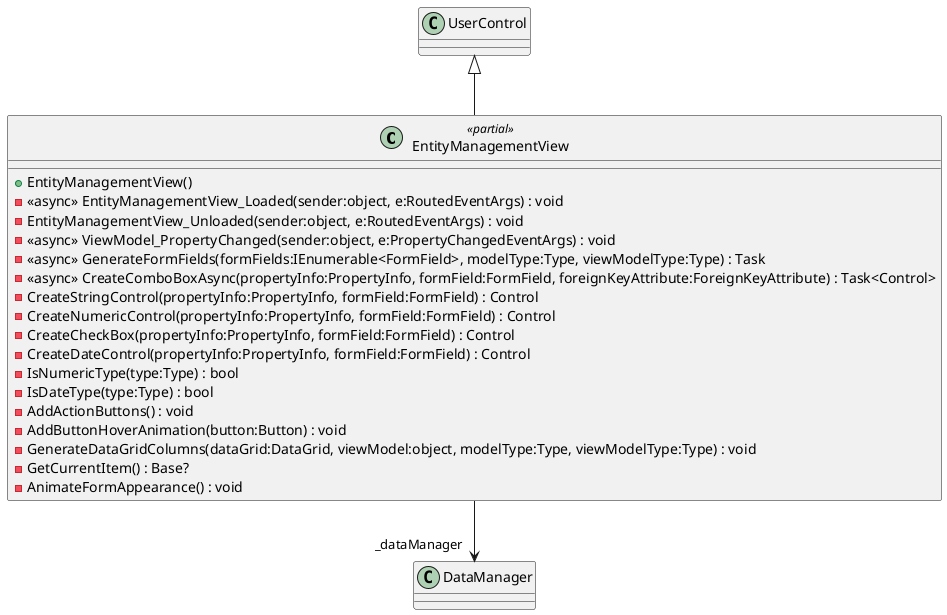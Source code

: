@startuml
class EntityManagementView <<partial>> {
    + EntityManagementView()
    - <<async>> EntityManagementView_Loaded(sender:object, e:RoutedEventArgs) : void
    - EntityManagementView_Unloaded(sender:object, e:RoutedEventArgs) : void
    - <<async>> ViewModel_PropertyChanged(sender:object, e:PropertyChangedEventArgs) : void
    - <<async>> GenerateFormFields(formFields:IEnumerable<FormField>, modelType:Type, viewModelType:Type) : Task
    - <<async>> CreateComboBoxAsync(propertyInfo:PropertyInfo, formField:FormField, foreignKeyAttribute:ForeignKeyAttribute) : Task<Control>
    - CreateStringControl(propertyInfo:PropertyInfo, formField:FormField) : Control
    - CreateNumericControl(propertyInfo:PropertyInfo, formField:FormField) : Control
    - CreateCheckBox(propertyInfo:PropertyInfo, formField:FormField) : Control
    - CreateDateControl(propertyInfo:PropertyInfo, formField:FormField) : Control
    - IsNumericType(type:Type) : bool
    - IsDateType(type:Type) : bool
    - AddActionButtons() : void
    - AddButtonHoverAnimation(button:Button) : void
    - GenerateDataGridColumns(dataGrid:DataGrid, viewModel:object, modelType:Type, viewModelType:Type) : void
    - GetCurrentItem() : Base?
    - AnimateFormAppearance() : void
}
UserControl <|-- EntityManagementView
EntityManagementView --> "_dataManager" DataManager
@enduml
